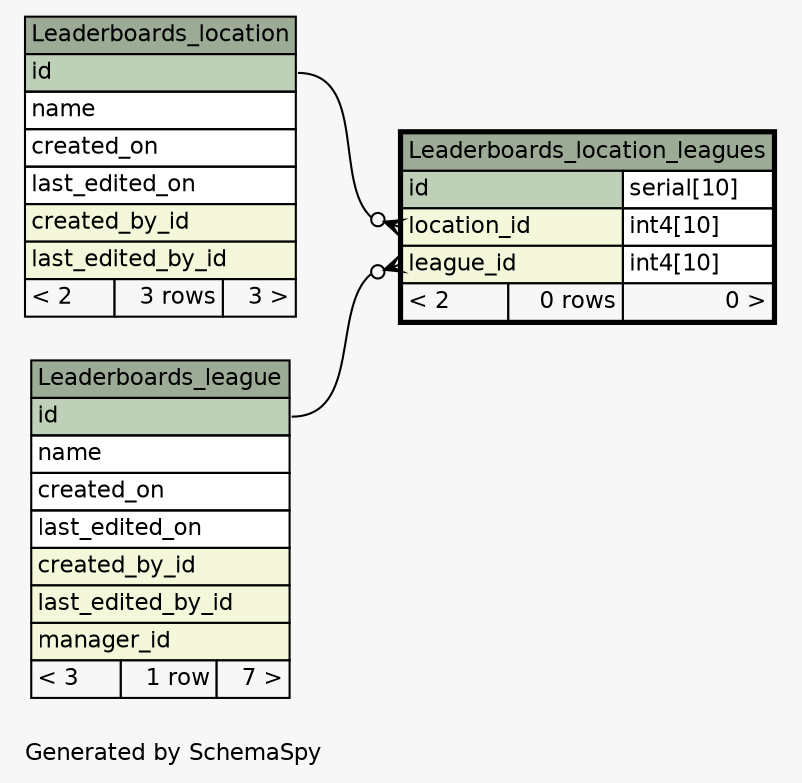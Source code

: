 // dot 2.38.0 on Linux 4.4.0-38-generic
// SchemaSpy rev 590
digraph "oneDegreeRelationshipsDiagram" {
  graph [
    rankdir="RL"
    bgcolor="#f7f7f7"
    label="\nGenerated by SchemaSpy"
    labeljust="l"
    nodesep="0.18"
    ranksep="0.46"
    fontname="Helvetica"
    fontsize="11"
  ];
  node [
    fontname="Helvetica"
    fontsize="11"
    shape="plaintext"
  ];
  edge [
    arrowsize="0.8"
  ];
  "Leaderboards_location_leagues":"league_id":w -> "Leaderboards_league":"id":e [arrowhead=none dir=back arrowtail=crowodot];
  "Leaderboards_location_leagues":"location_id":w -> "Leaderboards_location":"id":e [arrowhead=none dir=back arrowtail=crowodot];
  "Leaderboards_league" [
    label=<
    <TABLE BORDER="0" CELLBORDER="1" CELLSPACING="0" BGCOLOR="#ffffff">
      <TR><TD COLSPAN="3" BGCOLOR="#9bab96" ALIGN="CENTER">Leaderboards_league</TD></TR>
      <TR><TD PORT="id" COLSPAN="3" BGCOLOR="#bed1b8" ALIGN="LEFT">id</TD></TR>
      <TR><TD PORT="name" COLSPAN="3" ALIGN="LEFT">name</TD></TR>
      <TR><TD PORT="created_on" COLSPAN="3" ALIGN="LEFT">created_on</TD></TR>
      <TR><TD PORT="last_edited_on" COLSPAN="3" ALIGN="LEFT">last_edited_on</TD></TR>
      <TR><TD PORT="created_by_id" COLSPAN="3" BGCOLOR="#f4f7da" ALIGN="LEFT">created_by_id</TD></TR>
      <TR><TD PORT="last_edited_by_id" COLSPAN="3" BGCOLOR="#f4f7da" ALIGN="LEFT">last_edited_by_id</TD></TR>
      <TR><TD PORT="manager_id" COLSPAN="3" BGCOLOR="#f4f7da" ALIGN="LEFT">manager_id</TD></TR>
      <TR><TD ALIGN="LEFT" BGCOLOR="#f7f7f7">&lt; 3</TD><TD ALIGN="RIGHT" BGCOLOR="#f7f7f7">1 row</TD><TD ALIGN="RIGHT" BGCOLOR="#f7f7f7">7 &gt;</TD></TR>
    </TABLE>>
    URL="Leaderboards_league.html"
    tooltip="Leaderboards_league"
  ];
  "Leaderboards_location" [
    label=<
    <TABLE BORDER="0" CELLBORDER="1" CELLSPACING="0" BGCOLOR="#ffffff">
      <TR><TD COLSPAN="3" BGCOLOR="#9bab96" ALIGN="CENTER">Leaderboards_location</TD></TR>
      <TR><TD PORT="id" COLSPAN="3" BGCOLOR="#bed1b8" ALIGN="LEFT">id</TD></TR>
      <TR><TD PORT="name" COLSPAN="3" ALIGN="LEFT">name</TD></TR>
      <TR><TD PORT="created_on" COLSPAN="3" ALIGN="LEFT">created_on</TD></TR>
      <TR><TD PORT="last_edited_on" COLSPAN="3" ALIGN="LEFT">last_edited_on</TD></TR>
      <TR><TD PORT="created_by_id" COLSPAN="3" BGCOLOR="#f4f7da" ALIGN="LEFT">created_by_id</TD></TR>
      <TR><TD PORT="last_edited_by_id" COLSPAN="3" BGCOLOR="#f4f7da" ALIGN="LEFT">last_edited_by_id</TD></TR>
      <TR><TD ALIGN="LEFT" BGCOLOR="#f7f7f7">&lt; 2</TD><TD ALIGN="RIGHT" BGCOLOR="#f7f7f7">3 rows</TD><TD ALIGN="RIGHT" BGCOLOR="#f7f7f7">3 &gt;</TD></TR>
    </TABLE>>
    URL="Leaderboards_location.html"
    tooltip="Leaderboards_location"
  ];
  "Leaderboards_location_leagues" [
    label=<
    <TABLE BORDER="2" CELLBORDER="1" CELLSPACING="0" BGCOLOR="#ffffff">
      <TR><TD COLSPAN="3" BGCOLOR="#9bab96" ALIGN="CENTER">Leaderboards_location_leagues</TD></TR>
      <TR><TD PORT="id" COLSPAN="2" BGCOLOR="#bed1b8" ALIGN="LEFT">id</TD><TD PORT="id.type" ALIGN="LEFT">serial[10]</TD></TR>
      <TR><TD PORT="location_id" COLSPAN="2" BGCOLOR="#f4f7da" ALIGN="LEFT">location_id</TD><TD PORT="location_id.type" ALIGN="LEFT">int4[10]</TD></TR>
      <TR><TD PORT="league_id" COLSPAN="2" BGCOLOR="#f4f7da" ALIGN="LEFT">league_id</TD><TD PORT="league_id.type" ALIGN="LEFT">int4[10]</TD></TR>
      <TR><TD ALIGN="LEFT" BGCOLOR="#f7f7f7">&lt; 2</TD><TD ALIGN="RIGHT" BGCOLOR="#f7f7f7">0 rows</TD><TD ALIGN="RIGHT" BGCOLOR="#f7f7f7">0 &gt;</TD></TR>
    </TABLE>>
    URL="Leaderboards_location_leagues.html"
    tooltip="Leaderboards_location_leagues"
  ];
}
